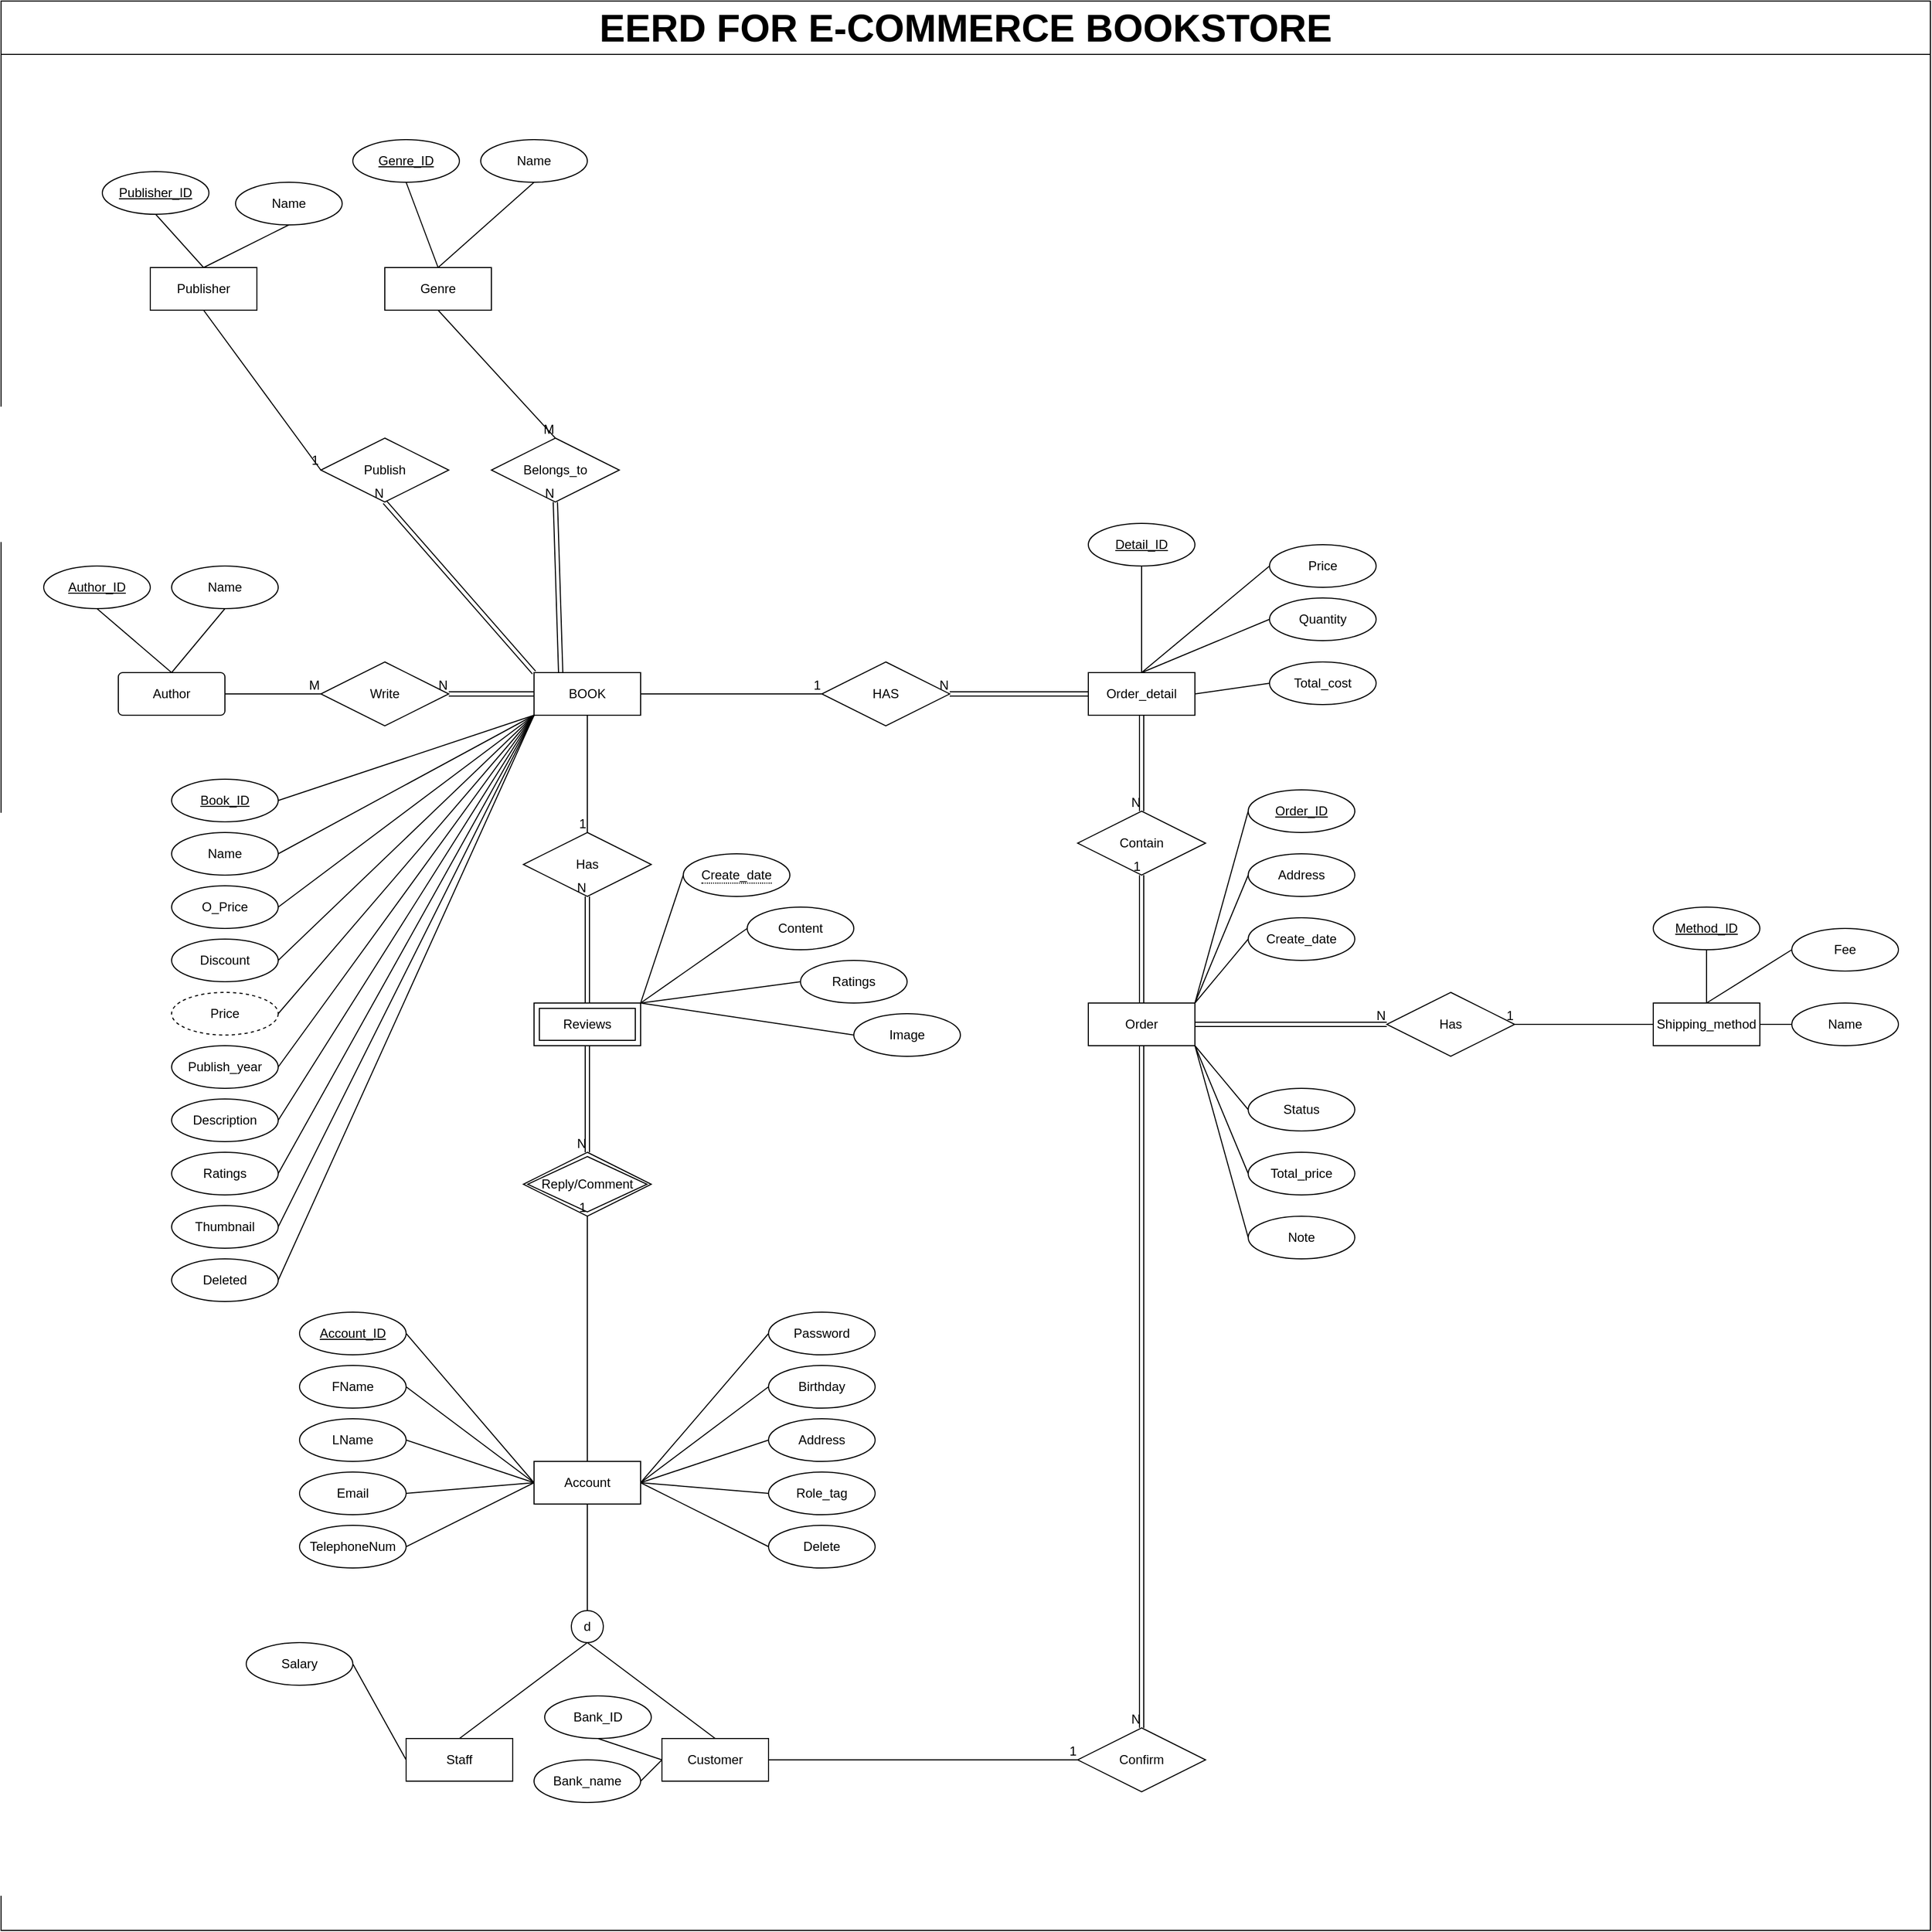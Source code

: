 <mxfile version="22.0.2" type="device">
  <diagram name="Page-1" id="Nu3VjJ-wnYdy5rwRpEYQ">
    <mxGraphModel dx="1776" dy="844" grid="1" gridSize="10" guides="1" tooltips="1" connect="1" arrows="1" fold="1" page="1" pageScale="1" pageWidth="850" pageHeight="1100" math="0" shadow="0">
      <root>
        <mxCell id="0" />
        <mxCell id="1" parent="0" />
        <mxCell id="0R3GimXhq-HMUwe68V_I-2" value="Publish_year" style="ellipse;whiteSpace=wrap;html=1;align=center;" parent="1" vertex="1">
          <mxGeometry x="-360" y="1090" width="100" height="40" as="geometry" />
        </mxCell>
        <mxCell id="0R3GimXhq-HMUwe68V_I-5" value="Discount" style="ellipse;whiteSpace=wrap;html=1;align=center;" parent="1" vertex="1">
          <mxGeometry x="-360" y="990" width="100" height="40" as="geometry" />
        </mxCell>
        <mxCell id="0R3GimXhq-HMUwe68V_I-10" value="Publisher_ID" style="ellipse;whiteSpace=wrap;html=1;align=center;fontStyle=4;" parent="1" vertex="1">
          <mxGeometry x="-425" y="270" width="100" height="40" as="geometry" />
        </mxCell>
        <mxCell id="0R3GimXhq-HMUwe68V_I-11" value="Name" style="ellipse;whiteSpace=wrap;html=1;align=center;" parent="1" vertex="1">
          <mxGeometry x="-300" y="280" width="100" height="40" as="geometry" />
        </mxCell>
        <mxCell id="0R3GimXhq-HMUwe68V_I-12" value="Author" style="rounded=1;arcSize=10;whiteSpace=wrap;html=1;align=center;" parent="1" vertex="1">
          <mxGeometry x="-410" y="740" width="100" height="40" as="geometry" />
        </mxCell>
        <mxCell id="0R3GimXhq-HMUwe68V_I-13" value="BOOK" style="whiteSpace=wrap;html=1;align=center;" parent="1" vertex="1">
          <mxGeometry x="-20" y="740" width="100" height="40" as="geometry" />
        </mxCell>
        <mxCell id="0R3GimXhq-HMUwe68V_I-14" value="Publisher" style="whiteSpace=wrap;html=1;align=center;" parent="1" vertex="1">
          <mxGeometry x="-380" y="360" width="100" height="40" as="geometry" />
        </mxCell>
        <mxCell id="0R3GimXhq-HMUwe68V_I-15" value="Author_ID" style="ellipse;whiteSpace=wrap;html=1;align=center;fontStyle=4;" parent="1" vertex="1">
          <mxGeometry x="-480" y="640" width="100" height="40" as="geometry" />
        </mxCell>
        <mxCell id="0R3GimXhq-HMUwe68V_I-16" value="Name" style="ellipse;whiteSpace=wrap;html=1;align=center;" parent="1" vertex="1">
          <mxGeometry x="-360" y="640" width="100" height="40" as="geometry" />
        </mxCell>
        <mxCell id="0R3GimXhq-HMUwe68V_I-19" value="" style="endArrow=none;html=1;rounded=0;entryX=1;entryY=0.5;entryDx=0;entryDy=0;exitX=0;exitY=1;exitDx=0;exitDy=0;" parent="1" source="0R3GimXhq-HMUwe68V_I-13" target="Clxyjba7rUfeiCd9Q1N5-7" edge="1">
          <mxGeometry width="50" height="50" relative="1" as="geometry">
            <mxPoint x="-20" y="780" as="sourcePoint" />
            <mxPoint x="380" y="700" as="targetPoint" />
          </mxGeometry>
        </mxCell>
        <mxCell id="0R3GimXhq-HMUwe68V_I-20" value="" style="endArrow=none;html=1;rounded=0;entryX=1;entryY=0.5;entryDx=0;entryDy=0;exitX=0;exitY=1;exitDx=0;exitDy=0;" parent="1" source="0R3GimXhq-HMUwe68V_I-13" target="0R3GimXhq-HMUwe68V_I-2" edge="1">
          <mxGeometry width="50" height="50" relative="1" as="geometry">
            <mxPoint x="270" y="830" as="sourcePoint" />
            <mxPoint x="385" y="900" as="targetPoint" />
          </mxGeometry>
        </mxCell>
        <mxCell id="0R3GimXhq-HMUwe68V_I-23" value="" style="endArrow=none;html=1;rounded=0;entryX=1;entryY=0.5;entryDx=0;entryDy=0;exitX=0;exitY=1;exitDx=0;exitDy=0;" parent="1" source="0R3GimXhq-HMUwe68V_I-13" target="0R3GimXhq-HMUwe68V_I-9" edge="1">
          <mxGeometry width="50" height="50" relative="1" as="geometry">
            <mxPoint x="245" y="830" as="sourcePoint" />
            <mxPoint x="330" y="940" as="targetPoint" />
          </mxGeometry>
        </mxCell>
        <mxCell id="0R3GimXhq-HMUwe68V_I-24" value="" style="endArrow=none;html=1;rounded=0;exitX=1;exitY=0.5;exitDx=0;exitDy=0;entryX=0;entryY=1;entryDx=0;entryDy=0;" parent="1" source="Clxyjba7rUfeiCd9Q1N5-2" target="0R3GimXhq-HMUwe68V_I-13" edge="1">
          <mxGeometry width="50" height="50" relative="1" as="geometry">
            <mxPoint x="330" y="660" as="sourcePoint" />
            <mxPoint x="-20" y="780" as="targetPoint" />
          </mxGeometry>
        </mxCell>
        <mxCell id="0R3GimXhq-HMUwe68V_I-25" value="" style="endArrow=none;html=1;rounded=0;exitX=1;exitY=0.5;exitDx=0;exitDy=0;entryX=0;entryY=1;entryDx=0;entryDy=0;" parent="1" source="0R3GimXhq-HMUwe68V_I-5" target="0R3GimXhq-HMUwe68V_I-13" edge="1">
          <mxGeometry width="50" height="50" relative="1" as="geometry">
            <mxPoint x="170" y="680" as="sourcePoint" />
            <mxPoint x="230" y="690" as="targetPoint" />
          </mxGeometry>
        </mxCell>
        <mxCell id="0R3GimXhq-HMUwe68V_I-26" value="" style="endArrow=none;html=1;rounded=0;entryX=0;entryY=1;entryDx=0;entryDy=0;exitX=1;exitY=0.5;exitDx=0;exitDy=0;" parent="1" source="Clxyjba7rUfeiCd9Q1N5-6" target="0R3GimXhq-HMUwe68V_I-13" edge="1">
          <mxGeometry width="50" height="50" relative="1" as="geometry">
            <mxPoint x="20" y="810" as="sourcePoint" />
            <mxPoint x="70" y="760" as="targetPoint" />
          </mxGeometry>
        </mxCell>
        <mxCell id="0R3GimXhq-HMUwe68V_I-29" value="" style="endArrow=none;html=1;rounded=0;entryX=0;entryY=1;entryDx=0;entryDy=0;exitX=1;exitY=0.5;exitDx=0;exitDy=0;" parent="1" source="0R3GimXhq-HMUwe68V_I-7" target="0R3GimXhq-HMUwe68V_I-13" edge="1">
          <mxGeometry width="50" height="50" relative="1" as="geometry">
            <mxPoint x="20" y="870" as="sourcePoint" />
            <mxPoint x="70" y="820" as="targetPoint" />
          </mxGeometry>
        </mxCell>
        <mxCell id="0R3GimXhq-HMUwe68V_I-30" value="" style="endArrow=none;html=1;rounded=0;entryX=0;entryY=1;entryDx=0;entryDy=0;exitX=1;exitY=0.5;exitDx=0;exitDy=0;" parent="1" source="0R3GimXhq-HMUwe68V_I-31" target="0R3GimXhq-HMUwe68V_I-13" edge="1">
          <mxGeometry width="50" height="50" relative="1" as="geometry">
            <mxPoint x="-270" y="880" as="sourcePoint" />
            <mxPoint x="-70" y="820" as="targetPoint" />
          </mxGeometry>
        </mxCell>
        <mxCell id="0R3GimXhq-HMUwe68V_I-36" value="" style="endArrow=none;html=1;rounded=0;entryX=0.5;entryY=0;entryDx=0;entryDy=0;exitX=0.5;exitY=1;exitDx=0;exitDy=0;" parent="1" source="0R3GimXhq-HMUwe68V_I-10" target="0R3GimXhq-HMUwe68V_I-14" edge="1">
          <mxGeometry width="50" height="50" relative="1" as="geometry">
            <mxPoint x="340" y="810" as="sourcePoint" />
            <mxPoint x="390" y="760" as="targetPoint" />
          </mxGeometry>
        </mxCell>
        <mxCell id="0R3GimXhq-HMUwe68V_I-37" value="" style="endArrow=none;html=1;rounded=0;entryX=0.5;entryY=0;entryDx=0;entryDy=0;exitX=0.5;exitY=1;exitDx=0;exitDy=0;" parent="1" source="0R3GimXhq-HMUwe68V_I-11" target="0R3GimXhq-HMUwe68V_I-14" edge="1">
          <mxGeometry width="50" height="50" relative="1" as="geometry">
            <mxPoint x="490" y="710" as="sourcePoint" />
            <mxPoint x="390" y="760" as="targetPoint" />
          </mxGeometry>
        </mxCell>
        <mxCell id="0R3GimXhq-HMUwe68V_I-40" value="Publish" style="shape=rhombus;perimeter=rhombusPerimeter;whiteSpace=wrap;html=1;align=center;" parent="1" vertex="1">
          <mxGeometry x="-220" y="520" width="120" height="60" as="geometry" />
        </mxCell>
        <mxCell id="0R3GimXhq-HMUwe68V_I-44" value="" style="shape=link;html=1;rounded=0;exitX=0;exitY=0;exitDx=0;exitDy=0;entryX=0.5;entryY=1;entryDx=0;entryDy=0;" parent="1" source="0R3GimXhq-HMUwe68V_I-13" target="0R3GimXhq-HMUwe68V_I-40" edge="1">
          <mxGeometry relative="1" as="geometry">
            <mxPoint x="130" y="810" as="sourcePoint" />
            <mxPoint x="-20" y="510" as="targetPoint" />
          </mxGeometry>
        </mxCell>
        <mxCell id="0R3GimXhq-HMUwe68V_I-45" value="N" style="resizable=0;html=1;whiteSpace=wrap;align=right;verticalAlign=bottom;" parent="0R3GimXhq-HMUwe68V_I-44" connectable="0" vertex="1">
          <mxGeometry x="1" relative="1" as="geometry" />
        </mxCell>
        <mxCell id="0R3GimXhq-HMUwe68V_I-46" value="" style="endArrow=none;html=1;rounded=0;entryX=0;entryY=0.5;entryDx=0;entryDy=0;exitX=0.5;exitY=1;exitDx=0;exitDy=0;" parent="1" source="0R3GimXhq-HMUwe68V_I-14" target="0R3GimXhq-HMUwe68V_I-40" edge="1">
          <mxGeometry relative="1" as="geometry">
            <mxPoint x="130" y="810" as="sourcePoint" />
            <mxPoint x="290" y="810" as="targetPoint" />
          </mxGeometry>
        </mxCell>
        <mxCell id="0R3GimXhq-HMUwe68V_I-47" value="1" style="resizable=0;html=1;whiteSpace=wrap;align=right;verticalAlign=bottom;" parent="0R3GimXhq-HMUwe68V_I-46" connectable="0" vertex="1">
          <mxGeometry x="1" relative="1" as="geometry" />
        </mxCell>
        <mxCell id="0R3GimXhq-HMUwe68V_I-49" value="" style="endArrow=none;html=1;rounded=0;entryX=0.5;entryY=1;entryDx=0;entryDy=0;exitX=0.5;exitY=0;exitDx=0;exitDy=0;" parent="1" source="0R3GimXhq-HMUwe68V_I-12" target="0R3GimXhq-HMUwe68V_I-15" edge="1">
          <mxGeometry width="50" height="50" relative="1" as="geometry">
            <mxPoint x="-140" y="740" as="sourcePoint" />
            <mxPoint x="-90" y="690" as="targetPoint" />
          </mxGeometry>
        </mxCell>
        <mxCell id="0R3GimXhq-HMUwe68V_I-50" value="" style="endArrow=none;html=1;rounded=0;entryX=0.5;entryY=1;entryDx=0;entryDy=0;exitX=0.5;exitY=0;exitDx=0;exitDy=0;" parent="1" source="0R3GimXhq-HMUwe68V_I-12" target="0R3GimXhq-HMUwe68V_I-16" edge="1">
          <mxGeometry width="50" height="50" relative="1" as="geometry">
            <mxPoint x="-140" y="740" as="sourcePoint" />
            <mxPoint x="-90" y="690" as="targetPoint" />
          </mxGeometry>
        </mxCell>
        <mxCell id="0R3GimXhq-HMUwe68V_I-51" value="Write" style="shape=rhombus;perimeter=rhombusPerimeter;whiteSpace=wrap;html=1;align=center;" parent="1" vertex="1">
          <mxGeometry x="-220" y="730" width="120" height="60" as="geometry" />
        </mxCell>
        <mxCell id="0R3GimXhq-HMUwe68V_I-54" value="" style="shape=link;html=1;rounded=0;entryX=1;entryY=0.5;entryDx=0;entryDy=0;exitX=0;exitY=0.5;exitDx=0;exitDy=0;" parent="1" source="0R3GimXhq-HMUwe68V_I-13" target="0R3GimXhq-HMUwe68V_I-51" edge="1">
          <mxGeometry relative="1" as="geometry">
            <mxPoint x="-100" y="590" as="sourcePoint" />
            <mxPoint x="60" y="590" as="targetPoint" />
          </mxGeometry>
        </mxCell>
        <mxCell id="0R3GimXhq-HMUwe68V_I-55" value="N" style="resizable=0;html=1;whiteSpace=wrap;align=right;verticalAlign=bottom;" parent="0R3GimXhq-HMUwe68V_I-54" connectable="0" vertex="1">
          <mxGeometry x="1" relative="1" as="geometry" />
        </mxCell>
        <mxCell id="0R3GimXhq-HMUwe68V_I-58" value="" style="endArrow=none;html=1;rounded=0;exitX=1;exitY=0.5;exitDx=0;exitDy=0;entryX=0;entryY=0.5;entryDx=0;entryDy=0;" parent="1" source="0R3GimXhq-HMUwe68V_I-12" target="0R3GimXhq-HMUwe68V_I-51" edge="1">
          <mxGeometry relative="1" as="geometry">
            <mxPoint x="-230" y="590" as="sourcePoint" />
            <mxPoint x="-70" y="590" as="targetPoint" />
          </mxGeometry>
        </mxCell>
        <mxCell id="0R3GimXhq-HMUwe68V_I-59" value="M" style="resizable=0;html=1;whiteSpace=wrap;align=right;verticalAlign=bottom;" parent="0R3GimXhq-HMUwe68V_I-58" connectable="0" vertex="1">
          <mxGeometry x="1" relative="1" as="geometry" />
        </mxCell>
        <mxCell id="0R3GimXhq-HMUwe68V_I-60" value="Thumbnail" style="ellipse;whiteSpace=wrap;html=1;align=center;" parent="1" vertex="1">
          <mxGeometry x="-360" y="1240" width="100" height="40" as="geometry" />
        </mxCell>
        <mxCell id="0R3GimXhq-HMUwe68V_I-61" value="Deleted" style="ellipse;whiteSpace=wrap;html=1;align=center;" parent="1" vertex="1">
          <mxGeometry x="-360" y="1290" width="100" height="40" as="geometry" />
        </mxCell>
        <mxCell id="0R3GimXhq-HMUwe68V_I-62" value="" style="endArrow=none;html=1;rounded=0;entryX=0;entryY=1;entryDx=0;entryDy=0;exitX=1;exitY=0.5;exitDx=0;exitDy=0;" parent="1" source="0R3GimXhq-HMUwe68V_I-60" target="0R3GimXhq-HMUwe68V_I-13" edge="1">
          <mxGeometry width="50" height="50" relative="1" as="geometry">
            <mxPoint x="-80" y="1030" as="sourcePoint" />
            <mxPoint x="-30" y="980" as="targetPoint" />
          </mxGeometry>
        </mxCell>
        <mxCell id="0R3GimXhq-HMUwe68V_I-63" value="" style="endArrow=none;html=1;rounded=0;entryX=0;entryY=1;entryDx=0;entryDy=0;exitX=1;exitY=0.5;exitDx=0;exitDy=0;" parent="1" source="0R3GimXhq-HMUwe68V_I-61" target="0R3GimXhq-HMUwe68V_I-13" edge="1">
          <mxGeometry width="50" height="50" relative="1" as="geometry">
            <mxPoint x="-80" y="1030" as="sourcePoint" />
            <mxPoint x="-30" y="980" as="targetPoint" />
          </mxGeometry>
        </mxCell>
        <mxCell id="0R3GimXhq-HMUwe68V_I-64" value="Genre" style="whiteSpace=wrap;html=1;align=center;" parent="1" vertex="1">
          <mxGeometry x="-160" y="360" width="100" height="40" as="geometry" />
        </mxCell>
        <mxCell id="0R3GimXhq-HMUwe68V_I-65" value="Genre_ID" style="ellipse;whiteSpace=wrap;html=1;align=center;fontStyle=4;" parent="1" vertex="1">
          <mxGeometry x="-190" y="240" width="100" height="40" as="geometry" />
        </mxCell>
        <mxCell id="0R3GimXhq-HMUwe68V_I-67" value="Name" style="ellipse;whiteSpace=wrap;html=1;align=center;" parent="1" vertex="1">
          <mxGeometry x="-70" y="240" width="100" height="40" as="geometry" />
        </mxCell>
        <mxCell id="0R3GimXhq-HMUwe68V_I-68" value="" style="endArrow=none;html=1;rounded=0;entryX=0.5;entryY=0;entryDx=0;entryDy=0;exitX=0.5;exitY=1;exitDx=0;exitDy=0;" parent="1" source="0R3GimXhq-HMUwe68V_I-65" target="0R3GimXhq-HMUwe68V_I-64" edge="1">
          <mxGeometry width="50" height="50" relative="1" as="geometry">
            <mxPoint x="580" y="210" as="sourcePoint" />
            <mxPoint x="130" y="900" as="targetPoint" />
          </mxGeometry>
        </mxCell>
        <mxCell id="0R3GimXhq-HMUwe68V_I-69" value="" style="endArrow=none;html=1;rounded=0;entryX=0.5;entryY=0;entryDx=0;entryDy=0;exitX=0.5;exitY=1;exitDx=0;exitDy=0;" parent="1" source="0R3GimXhq-HMUwe68V_I-67" target="0R3GimXhq-HMUwe68V_I-64" edge="1">
          <mxGeometry width="50" height="50" relative="1" as="geometry">
            <mxPoint x="80" y="950" as="sourcePoint" />
            <mxPoint x="130" y="900" as="targetPoint" />
          </mxGeometry>
        </mxCell>
        <mxCell id="0R3GimXhq-HMUwe68V_I-70" value="Belongs_to" style="shape=rhombus;perimeter=rhombusPerimeter;whiteSpace=wrap;html=1;align=center;" parent="1" vertex="1">
          <mxGeometry x="-60" y="520" width="120" height="60" as="geometry" />
        </mxCell>
        <mxCell id="0R3GimXhq-HMUwe68V_I-71" value="" style="shape=link;html=1;rounded=0;exitX=0.25;exitY=0;exitDx=0;exitDy=0;entryX=0.5;entryY=1;entryDx=0;entryDy=0;" parent="1" source="0R3GimXhq-HMUwe68V_I-13" target="0R3GimXhq-HMUwe68V_I-70" edge="1">
          <mxGeometry relative="1" as="geometry">
            <mxPoint x="30" y="830" as="sourcePoint" />
            <mxPoint x="160" y="850" as="targetPoint" />
          </mxGeometry>
        </mxCell>
        <mxCell id="0R3GimXhq-HMUwe68V_I-72" value="N" style="resizable=0;html=1;whiteSpace=wrap;align=right;verticalAlign=bottom;" parent="0R3GimXhq-HMUwe68V_I-71" connectable="0" vertex="1">
          <mxGeometry x="1" relative="1" as="geometry" />
        </mxCell>
        <mxCell id="0R3GimXhq-HMUwe68V_I-76" value="" style="endArrow=none;html=1;rounded=0;entryX=0.5;entryY=0;entryDx=0;entryDy=0;exitX=0.5;exitY=1;exitDx=0;exitDy=0;" parent="1" source="0R3GimXhq-HMUwe68V_I-64" target="0R3GimXhq-HMUwe68V_I-70" edge="1">
          <mxGeometry relative="1" as="geometry">
            <mxPoint x="40" y="730" as="sourcePoint" />
            <mxPoint x="200" y="730" as="targetPoint" />
          </mxGeometry>
        </mxCell>
        <mxCell id="0R3GimXhq-HMUwe68V_I-77" value="M" style="resizable=0;html=1;whiteSpace=wrap;align=right;verticalAlign=bottom;" parent="0R3GimXhq-HMUwe68V_I-76" connectable="0" vertex="1">
          <mxGeometry x="1" relative="1" as="geometry" />
        </mxCell>
        <mxCell id="0R3GimXhq-HMUwe68V_I-79" value="Has" style="shape=rhombus;perimeter=rhombusPerimeter;whiteSpace=wrap;html=1;align=center;" parent="1" vertex="1">
          <mxGeometry x="-30" y="890" width="120" height="60" as="geometry" />
        </mxCell>
        <mxCell id="0R3GimXhq-HMUwe68V_I-83" value="" style="shape=link;html=1;rounded=0;entryX=0.5;entryY=1;entryDx=0;entryDy=0;exitX=0.5;exitY=0;exitDx=0;exitDy=0;" parent="1" source="0R3GimXhq-HMUwe68V_I-85" target="0R3GimXhq-HMUwe68V_I-79" edge="1">
          <mxGeometry relative="1" as="geometry">
            <mxPoint x="30" y="1040" as="sourcePoint" />
            <mxPoint x="210" y="860" as="targetPoint" />
          </mxGeometry>
        </mxCell>
        <mxCell id="0R3GimXhq-HMUwe68V_I-84" value="N" style="resizable=0;html=1;whiteSpace=wrap;align=right;verticalAlign=bottom;" parent="0R3GimXhq-HMUwe68V_I-83" connectable="0" vertex="1">
          <mxGeometry x="1" relative="1" as="geometry" />
        </mxCell>
        <mxCell id="0R3GimXhq-HMUwe68V_I-85" value="Reviews" style="shape=ext;margin=3;double=1;whiteSpace=wrap;html=1;align=center;" parent="1" vertex="1">
          <mxGeometry x="-20" y="1050" width="100" height="40" as="geometry" />
        </mxCell>
        <mxCell id="0R3GimXhq-HMUwe68V_I-86" value="Reply/Comment" style="shape=rhombus;double=1;perimeter=rhombusPerimeter;whiteSpace=wrap;html=1;align=center;" parent="1" vertex="1">
          <mxGeometry x="-30" y="1190" width="120" height="60" as="geometry" />
        </mxCell>
        <mxCell id="0R3GimXhq-HMUwe68V_I-89" value="" style="shape=link;html=1;rounded=0;exitX=0.5;exitY=1;exitDx=0;exitDy=0;entryX=0.5;entryY=0;entryDx=0;entryDy=0;" parent="1" source="0R3GimXhq-HMUwe68V_I-85" target="0R3GimXhq-HMUwe68V_I-86" edge="1">
          <mxGeometry relative="1" as="geometry">
            <mxPoint y="1160" as="sourcePoint" />
            <mxPoint x="160" y="1160" as="targetPoint" />
          </mxGeometry>
        </mxCell>
        <mxCell id="0R3GimXhq-HMUwe68V_I-90" value="N" style="resizable=0;html=1;whiteSpace=wrap;align=right;verticalAlign=bottom;" parent="0R3GimXhq-HMUwe68V_I-89" connectable="0" vertex="1">
          <mxGeometry x="1" relative="1" as="geometry" />
        </mxCell>
        <mxCell id="0R3GimXhq-HMUwe68V_I-91" value="Customer" style="whiteSpace=wrap;html=1;align=center;" parent="1" vertex="1">
          <mxGeometry x="100" y="1740" width="100" height="40" as="geometry" />
        </mxCell>
        <mxCell id="4c8x8FXMpVCO_MLMlIIh-1" value="Account" style="whiteSpace=wrap;html=1;align=center;" parent="1" vertex="1">
          <mxGeometry x="-20" y="1480" width="100" height="40" as="geometry" />
        </mxCell>
        <mxCell id="4c8x8FXMpVCO_MLMlIIh-2" value="Account_ID" style="ellipse;whiteSpace=wrap;html=1;align=center;fontStyle=4;" parent="1" vertex="1">
          <mxGeometry x="-240" y="1340" width="100" height="40" as="geometry" />
        </mxCell>
        <mxCell id="4c8x8FXMpVCO_MLMlIIh-5" value="TelephoneNum" style="ellipse;whiteSpace=wrap;html=1;align=center;" parent="1" vertex="1">
          <mxGeometry x="-240" y="1540" width="100" height="40" as="geometry" />
        </mxCell>
        <mxCell id="4c8x8FXMpVCO_MLMlIIh-6" value="Email" style="ellipse;whiteSpace=wrap;html=1;align=center;" parent="1" vertex="1">
          <mxGeometry x="-240" y="1490" width="100" height="40" as="geometry" />
        </mxCell>
        <mxCell id="4c8x8FXMpVCO_MLMlIIh-7" value="FName" style="ellipse;whiteSpace=wrap;html=1;align=center;" parent="1" vertex="1">
          <mxGeometry x="-240" y="1390" width="100" height="40" as="geometry" />
        </mxCell>
        <mxCell id="4c8x8FXMpVCO_MLMlIIh-8" value="Address" style="ellipse;whiteSpace=wrap;html=1;align=center;" parent="1" vertex="1">
          <mxGeometry x="200" y="1440" width="100" height="40" as="geometry" />
        </mxCell>
        <mxCell id="4c8x8FXMpVCO_MLMlIIh-9" value="LName" style="ellipse;whiteSpace=wrap;html=1;align=center;" parent="1" vertex="1">
          <mxGeometry x="-240" y="1440" width="100" height="40" as="geometry" />
        </mxCell>
        <mxCell id="4c8x8FXMpVCO_MLMlIIh-10" value="Birthday" style="ellipse;whiteSpace=wrap;html=1;align=center;" parent="1" vertex="1">
          <mxGeometry x="200" y="1390" width="100" height="40" as="geometry" />
        </mxCell>
        <mxCell id="4c8x8FXMpVCO_MLMlIIh-11" value="Password" style="ellipse;whiteSpace=wrap;html=1;align=center;" parent="1" vertex="1">
          <mxGeometry x="200" y="1340" width="100" height="40" as="geometry" />
        </mxCell>
        <mxCell id="4c8x8FXMpVCO_MLMlIIh-12" value="" style="endArrow=none;html=1;rounded=0;exitX=0;exitY=0.5;exitDx=0;exitDy=0;entryX=1;entryY=0.5;entryDx=0;entryDy=0;" parent="1" source="4c8x8FXMpVCO_MLMlIIh-1" target="4c8x8FXMpVCO_MLMlIIh-6" edge="1">
          <mxGeometry relative="1" as="geometry">
            <mxPoint x="25" y="1800" as="sourcePoint" />
            <mxPoint x="185" y="1800" as="targetPoint" />
          </mxGeometry>
        </mxCell>
        <mxCell id="4c8x8FXMpVCO_MLMlIIh-13" value="" style="endArrow=none;html=1;rounded=0;entryX=0;entryY=0.5;entryDx=0;entryDy=0;exitX=1;exitY=0.5;exitDx=0;exitDy=0;" parent="1" source="4c8x8FXMpVCO_MLMlIIh-2" target="4c8x8FXMpVCO_MLMlIIh-1" edge="1">
          <mxGeometry width="50" height="50" relative="1" as="geometry">
            <mxPoint x="85" y="1830" as="sourcePoint" />
            <mxPoint x="135" y="1780" as="targetPoint" />
          </mxGeometry>
        </mxCell>
        <mxCell id="4c8x8FXMpVCO_MLMlIIh-14" value="" style="endArrow=none;html=1;rounded=0;entryX=0;entryY=0.5;entryDx=0;entryDy=0;exitX=1;exitY=0.5;exitDx=0;exitDy=0;" parent="1" source="4c8x8FXMpVCO_MLMlIIh-7" target="4c8x8FXMpVCO_MLMlIIh-1" edge="1">
          <mxGeometry width="50" height="50" relative="1" as="geometry">
            <mxPoint x="45" y="1810" as="sourcePoint" />
            <mxPoint x="95" y="1760" as="targetPoint" />
          </mxGeometry>
        </mxCell>
        <mxCell id="4c8x8FXMpVCO_MLMlIIh-16" value="" style="endArrow=none;html=1;rounded=0;exitX=0;exitY=0.5;exitDx=0;exitDy=0;entryX=1;entryY=0.5;entryDx=0;entryDy=0;" parent="1" source="4c8x8FXMpVCO_MLMlIIh-8" target="4c8x8FXMpVCO_MLMlIIh-1" edge="1">
          <mxGeometry width="50" height="50" relative="1" as="geometry">
            <mxPoint x="285" y="1560" as="sourcePoint" />
            <mxPoint x="90" y="1520" as="targetPoint" />
          </mxGeometry>
        </mxCell>
        <mxCell id="4c8x8FXMpVCO_MLMlIIh-17" value="" style="endArrow=none;html=1;rounded=0;entryX=0;entryY=0.5;entryDx=0;entryDy=0;exitX=1;exitY=0.5;exitDx=0;exitDy=0;" parent="1" source="4c8x8FXMpVCO_MLMlIIh-9" target="4c8x8FXMpVCO_MLMlIIh-1" edge="1">
          <mxGeometry width="50" height="50" relative="1" as="geometry">
            <mxPoint x="45" y="1810" as="sourcePoint" />
            <mxPoint x="95" y="1760" as="targetPoint" />
          </mxGeometry>
        </mxCell>
        <mxCell id="4c8x8FXMpVCO_MLMlIIh-18" value="" style="endArrow=none;html=1;rounded=0;exitX=1;exitY=0.5;exitDx=0;exitDy=0;entryX=0;entryY=0.5;entryDx=0;entryDy=0;" parent="1" source="4c8x8FXMpVCO_MLMlIIh-5" target="4c8x8FXMpVCO_MLMlIIh-1" edge="1">
          <mxGeometry width="50" height="50" relative="1" as="geometry">
            <mxPoint x="45" y="1810" as="sourcePoint" />
            <mxPoint x="25" y="1680" as="targetPoint" />
          </mxGeometry>
        </mxCell>
        <mxCell id="4c8x8FXMpVCO_MLMlIIh-19" value="" style="endArrow=none;html=1;rounded=0;entryX=1;entryY=0.5;entryDx=0;entryDy=0;exitX=0;exitY=0.5;exitDx=0;exitDy=0;" parent="1" source="4c8x8FXMpVCO_MLMlIIh-11" target="4c8x8FXMpVCO_MLMlIIh-1" edge="1">
          <mxGeometry width="50" height="50" relative="1" as="geometry">
            <mxPoint x="45" y="1810" as="sourcePoint" />
            <mxPoint x="95" y="1760" as="targetPoint" />
          </mxGeometry>
        </mxCell>
        <mxCell id="4c8x8FXMpVCO_MLMlIIh-20" value="" style="endArrow=none;html=1;rounded=0;entryX=1;entryY=0.5;entryDx=0;entryDy=0;exitX=0;exitY=0.5;exitDx=0;exitDy=0;" parent="1" source="4c8x8FXMpVCO_MLMlIIh-10" target="4c8x8FXMpVCO_MLMlIIh-1" edge="1">
          <mxGeometry width="50" height="50" relative="1" as="geometry">
            <mxPoint x="45" y="1810" as="sourcePoint" />
            <mxPoint x="95" y="1760" as="targetPoint" />
          </mxGeometry>
        </mxCell>
        <mxCell id="4c8x8FXMpVCO_MLMlIIh-21" value="Staff" style="whiteSpace=wrap;html=1;align=center;" parent="1" vertex="1">
          <mxGeometry x="-140" y="1740" width="100" height="40" as="geometry" />
        </mxCell>
        <mxCell id="4c8x8FXMpVCO_MLMlIIh-22" value="Salary" style="ellipse;whiteSpace=wrap;html=1;align=center;" parent="1" vertex="1">
          <mxGeometry x="-290" y="1650" width="100" height="40" as="geometry" />
        </mxCell>
        <mxCell id="4c8x8FXMpVCO_MLMlIIh-23" value="" style="endArrow=none;html=1;rounded=0;entryX=1;entryY=0.5;entryDx=0;entryDy=0;exitX=0;exitY=0.5;exitDx=0;exitDy=0;" parent="1" source="4c8x8FXMpVCO_MLMlIIh-21" target="4c8x8FXMpVCO_MLMlIIh-22" edge="1">
          <mxGeometry width="50" height="50" relative="1" as="geometry">
            <mxPoint x="520" y="1570" as="sourcePoint" />
            <mxPoint x="470" y="1570" as="targetPoint" />
          </mxGeometry>
        </mxCell>
        <mxCell id="4c8x8FXMpVCO_MLMlIIh-24" value="Bank_ID" style="ellipse;whiteSpace=wrap;html=1;align=center;" parent="1" vertex="1">
          <mxGeometry x="-10" y="1700" width="100" height="40" as="geometry" />
        </mxCell>
        <mxCell id="4c8x8FXMpVCO_MLMlIIh-25" value="Bank_name" style="ellipse;whiteSpace=wrap;html=1;align=center;" parent="1" vertex="1">
          <mxGeometry x="-20" y="1760" width="100" height="40" as="geometry" />
        </mxCell>
        <mxCell id="4c8x8FXMpVCO_MLMlIIh-26" value="" style="endArrow=none;html=1;rounded=0;entryX=0.5;entryY=1;entryDx=0;entryDy=0;exitX=0;exitY=0.5;exitDx=0;exitDy=0;" parent="1" source="0R3GimXhq-HMUwe68V_I-91" target="4c8x8FXMpVCO_MLMlIIh-24" edge="1">
          <mxGeometry width="50" height="50" relative="1" as="geometry">
            <mxPoint x="715" y="1910" as="sourcePoint" />
            <mxPoint x="765" y="1860" as="targetPoint" />
          </mxGeometry>
        </mxCell>
        <mxCell id="4c8x8FXMpVCO_MLMlIIh-27" value="" style="endArrow=none;html=1;rounded=0;entryX=0;entryY=0.5;entryDx=0;entryDy=0;exitX=1;exitY=0.5;exitDx=0;exitDy=0;" parent="1" source="4c8x8FXMpVCO_MLMlIIh-25" target="0R3GimXhq-HMUwe68V_I-91" edge="1">
          <mxGeometry width="50" height="50" relative="1" as="geometry">
            <mxPoint x="715" y="1910" as="sourcePoint" />
            <mxPoint x="765" y="1860" as="targetPoint" />
          </mxGeometry>
        </mxCell>
        <mxCell id="4c8x8FXMpVCO_MLMlIIh-28" value="&lt;span style=&quot;border-bottom: 1px dotted&quot;&gt;Create_date&lt;/span&gt;" style="ellipse;whiteSpace=wrap;html=1;align=center;" parent="1" vertex="1">
          <mxGeometry x="120" y="910" width="100" height="40" as="geometry" />
        </mxCell>
        <mxCell id="4c8x8FXMpVCO_MLMlIIh-29" value="Content" style="ellipse;whiteSpace=wrap;html=1;align=center;" parent="1" vertex="1">
          <mxGeometry x="180" y="960" width="100" height="40" as="geometry" />
        </mxCell>
        <mxCell id="4c8x8FXMpVCO_MLMlIIh-30" value="Ratings" style="ellipse;whiteSpace=wrap;html=1;align=center;" parent="1" vertex="1">
          <mxGeometry x="230" y="1010" width="100" height="40" as="geometry" />
        </mxCell>
        <mxCell id="4c8x8FXMpVCO_MLMlIIh-31" value="Image" style="ellipse;whiteSpace=wrap;html=1;align=center;" parent="1" vertex="1">
          <mxGeometry x="280" y="1060" width="100" height="40" as="geometry" />
        </mxCell>
        <mxCell id="4c8x8FXMpVCO_MLMlIIh-32" value="" style="endArrow=none;html=1;rounded=0;entryX=0;entryY=0.5;entryDx=0;entryDy=0;exitX=1;exitY=0;exitDx=0;exitDy=0;" parent="1" source="0R3GimXhq-HMUwe68V_I-85" target="4c8x8FXMpVCO_MLMlIIh-28" edge="1">
          <mxGeometry width="50" height="50" relative="1" as="geometry">
            <mxPoint x="180" y="1070" as="sourcePoint" />
            <mxPoint x="230" y="1020" as="targetPoint" />
          </mxGeometry>
        </mxCell>
        <mxCell id="4c8x8FXMpVCO_MLMlIIh-33" value="" style="endArrow=none;html=1;rounded=0;entryX=0;entryY=0.5;entryDx=0;entryDy=0;exitX=1;exitY=0;exitDx=0;exitDy=0;" parent="1" source="0R3GimXhq-HMUwe68V_I-85" target="4c8x8FXMpVCO_MLMlIIh-29" edge="1">
          <mxGeometry width="50" height="50" relative="1" as="geometry">
            <mxPoint x="180" y="1070" as="sourcePoint" />
            <mxPoint x="230" y="1020" as="targetPoint" />
          </mxGeometry>
        </mxCell>
        <mxCell id="4c8x8FXMpVCO_MLMlIIh-35" value="" style="endArrow=none;html=1;rounded=0;entryX=0;entryY=0.5;entryDx=0;entryDy=0;exitX=1;exitY=0;exitDx=0;exitDy=0;" parent="1" source="0R3GimXhq-HMUwe68V_I-85" target="4c8x8FXMpVCO_MLMlIIh-30" edge="1">
          <mxGeometry width="50" height="50" relative="1" as="geometry">
            <mxPoint x="180" y="1070" as="sourcePoint" />
            <mxPoint x="230" y="1020" as="targetPoint" />
          </mxGeometry>
        </mxCell>
        <mxCell id="4c8x8FXMpVCO_MLMlIIh-36" value="" style="endArrow=none;html=1;rounded=0;entryX=0;entryY=0.5;entryDx=0;entryDy=0;exitX=1;exitY=0;exitDx=0;exitDy=0;" parent="1" source="0R3GimXhq-HMUwe68V_I-85" target="4c8x8FXMpVCO_MLMlIIh-31" edge="1">
          <mxGeometry width="50" height="50" relative="1" as="geometry">
            <mxPoint x="180" y="1070" as="sourcePoint" />
            <mxPoint x="230" y="1020" as="targetPoint" />
          </mxGeometry>
        </mxCell>
        <mxCell id="4c8x8FXMpVCO_MLMlIIh-37" value="Role_tag" style="ellipse;whiteSpace=wrap;html=1;align=center;" parent="1" vertex="1">
          <mxGeometry x="200" y="1490" width="100" height="40" as="geometry" />
        </mxCell>
        <mxCell id="4c8x8FXMpVCO_MLMlIIh-38" value="" style="endArrow=none;html=1;rounded=0;exitX=0;exitY=0.5;exitDx=0;exitDy=0;entryX=1;entryY=0.5;entryDx=0;entryDy=0;" parent="1" source="4c8x8FXMpVCO_MLMlIIh-37" target="4c8x8FXMpVCO_MLMlIIh-1" edge="1">
          <mxGeometry width="50" height="50" relative="1" as="geometry">
            <mxPoint x="360" y="1450" as="sourcePoint" />
            <mxPoint x="30" y="1680" as="targetPoint" />
          </mxGeometry>
        </mxCell>
        <mxCell id="4c8x8FXMpVCO_MLMlIIh-39" value="d" style="ellipse;whiteSpace=wrap;html=1;aspect=fixed;" parent="1" vertex="1">
          <mxGeometry x="15" y="1620" width="30" height="30" as="geometry" />
        </mxCell>
        <mxCell id="4c8x8FXMpVCO_MLMlIIh-53" value="" style="endArrow=none;html=1;rounded=0;entryX=0.5;entryY=1;entryDx=0;entryDy=0;exitX=0.5;exitY=0;exitDx=0;exitDy=0;" parent="1" source="4c8x8FXMpVCO_MLMlIIh-1" target="0R3GimXhq-HMUwe68V_I-86" edge="1">
          <mxGeometry relative="1" as="geometry">
            <mxPoint x="20" y="1510" as="sourcePoint" />
            <mxPoint x="180" y="1510" as="targetPoint" />
          </mxGeometry>
        </mxCell>
        <mxCell id="4c8x8FXMpVCO_MLMlIIh-54" value="1" style="resizable=0;html=1;whiteSpace=wrap;align=right;verticalAlign=bottom;" parent="4c8x8FXMpVCO_MLMlIIh-53" connectable="0" vertex="1">
          <mxGeometry x="1" relative="1" as="geometry" />
        </mxCell>
        <mxCell id="4c8x8FXMpVCO_MLMlIIh-57" value="" style="endArrow=none;html=1;rounded=0;entryX=0.5;entryY=1;entryDx=0;entryDy=0;exitX=0.5;exitY=0;exitDx=0;exitDy=0;" parent="1" source="4c8x8FXMpVCO_MLMlIIh-39" target="4c8x8FXMpVCO_MLMlIIh-1" edge="1">
          <mxGeometry width="50" height="50" relative="1" as="geometry">
            <mxPoint x="100" y="1500" as="sourcePoint" />
            <mxPoint x="150" y="1450" as="targetPoint" />
          </mxGeometry>
        </mxCell>
        <mxCell id="4c8x8FXMpVCO_MLMlIIh-58" value="" style="endArrow=none;html=1;rounded=0;entryX=0.5;entryY=1;entryDx=0;entryDy=0;exitX=0.5;exitY=0;exitDx=0;exitDy=0;" parent="1" source="4c8x8FXMpVCO_MLMlIIh-21" target="4c8x8FXMpVCO_MLMlIIh-39" edge="1">
          <mxGeometry width="50" height="50" relative="1" as="geometry">
            <mxPoint x="140" y="1500" as="sourcePoint" />
            <mxPoint x="190" y="1450" as="targetPoint" />
          </mxGeometry>
        </mxCell>
        <mxCell id="4c8x8FXMpVCO_MLMlIIh-59" value="" style="endArrow=none;html=1;rounded=0;entryX=0.5;entryY=1;entryDx=0;entryDy=0;exitX=0.5;exitY=0;exitDx=0;exitDy=0;" parent="1" source="0R3GimXhq-HMUwe68V_I-91" target="4c8x8FXMpVCO_MLMlIIh-39" edge="1">
          <mxGeometry width="50" height="50" relative="1" as="geometry">
            <mxPoint x="280" y="1760" as="sourcePoint" />
            <mxPoint x="330" y="1710" as="targetPoint" />
          </mxGeometry>
        </mxCell>
        <mxCell id="4c8x8FXMpVCO_MLMlIIh-62" value="Delete" style="ellipse;whiteSpace=wrap;html=1;align=center;" parent="1" vertex="1">
          <mxGeometry x="200" y="1540" width="100" height="40" as="geometry" />
        </mxCell>
        <mxCell id="4c8x8FXMpVCO_MLMlIIh-63" value="" style="endArrow=none;html=1;rounded=0;entryX=0;entryY=0.5;entryDx=0;entryDy=0;exitX=1;exitY=0.5;exitDx=0;exitDy=0;" parent="1" source="4c8x8FXMpVCO_MLMlIIh-1" target="4c8x8FXMpVCO_MLMlIIh-62" edge="1">
          <mxGeometry width="50" height="50" relative="1" as="geometry">
            <mxPoint x="130" y="1470" as="sourcePoint" />
            <mxPoint x="180" y="1420" as="targetPoint" />
          </mxGeometry>
        </mxCell>
        <mxCell id="VLQNzNWagZWxFus3gfp_-12" value="HAS" style="shape=rhombus;perimeter=rhombusPerimeter;whiteSpace=wrap;html=1;align=center;" parent="1" vertex="1">
          <mxGeometry x="250" y="730" width="120" height="60" as="geometry" />
        </mxCell>
        <mxCell id="VLQNzNWagZWxFus3gfp_-13" value="" style="endArrow=none;html=1;rounded=0;exitX=1;exitY=0.5;exitDx=0;exitDy=0;entryX=0;entryY=0.5;entryDx=0;entryDy=0;" parent="1" source="0R3GimXhq-HMUwe68V_I-13" target="VLQNzNWagZWxFus3gfp_-12" edge="1">
          <mxGeometry relative="1" as="geometry">
            <mxPoint x="340" y="920" as="sourcePoint" />
            <mxPoint x="500" y="920" as="targetPoint" />
          </mxGeometry>
        </mxCell>
        <mxCell id="VLQNzNWagZWxFus3gfp_-14" value="1" style="resizable=0;html=1;whiteSpace=wrap;align=right;verticalAlign=bottom;" parent="VLQNzNWagZWxFus3gfp_-13" connectable="0" vertex="1">
          <mxGeometry x="1" relative="1" as="geometry" />
        </mxCell>
        <mxCell id="VLQNzNWagZWxFus3gfp_-15" value="" style="shape=link;html=1;rounded=0;entryX=1;entryY=0.5;entryDx=0;entryDy=0;exitX=0;exitY=0.5;exitDx=0;exitDy=0;" parent="1" source="VLQNzNWagZWxFus3gfp_-17" target="VLQNzNWagZWxFus3gfp_-12" edge="1">
          <mxGeometry relative="1" as="geometry">
            <mxPoint x="520" y="760" as="sourcePoint" />
            <mxPoint x="550" y="850" as="targetPoint" />
          </mxGeometry>
        </mxCell>
        <mxCell id="VLQNzNWagZWxFus3gfp_-16" value="N" style="resizable=0;html=1;whiteSpace=wrap;align=right;verticalAlign=bottom;" parent="VLQNzNWagZWxFus3gfp_-15" connectable="0" vertex="1">
          <mxGeometry x="1" relative="1" as="geometry" />
        </mxCell>
        <mxCell id="VLQNzNWagZWxFus3gfp_-17" value="Order_detail" style="whiteSpace=wrap;html=1;align=center;" parent="1" vertex="1">
          <mxGeometry x="500" y="740" width="100" height="40" as="geometry" />
        </mxCell>
        <mxCell id="VLQNzNWagZWxFus3gfp_-19" value="Price" style="ellipse;whiteSpace=wrap;html=1;align=center;" parent="1" vertex="1">
          <mxGeometry x="670" y="620" width="100" height="40" as="geometry" />
        </mxCell>
        <mxCell id="VLQNzNWagZWxFus3gfp_-20" value="" style="endArrow=none;html=1;rounded=0;entryX=0;entryY=0.5;entryDx=0;entryDy=0;exitX=0.5;exitY=0;exitDx=0;exitDy=0;" parent="1" source="VLQNzNWagZWxFus3gfp_-17" target="VLQNzNWagZWxFus3gfp_-19" edge="1">
          <mxGeometry width="50" height="50" relative="1" as="geometry">
            <mxPoint x="690" y="800" as="sourcePoint" />
            <mxPoint x="740" y="750" as="targetPoint" />
          </mxGeometry>
        </mxCell>
        <mxCell id="VLQNzNWagZWxFus3gfp_-21" value="Quantity" style="ellipse;whiteSpace=wrap;html=1;align=center;" parent="1" vertex="1">
          <mxGeometry x="670" y="670" width="100" height="40" as="geometry" />
        </mxCell>
        <mxCell id="VLQNzNWagZWxFus3gfp_-22" value="" style="endArrow=none;html=1;rounded=0;entryX=0;entryY=0.5;entryDx=0;entryDy=0;exitX=0.5;exitY=0;exitDx=0;exitDy=0;" parent="1" source="VLQNzNWagZWxFus3gfp_-17" target="VLQNzNWagZWxFus3gfp_-21" edge="1">
          <mxGeometry width="50" height="50" relative="1" as="geometry">
            <mxPoint x="690" y="800" as="sourcePoint" />
            <mxPoint x="740" y="750" as="targetPoint" />
          </mxGeometry>
        </mxCell>
        <mxCell id="VLQNzNWagZWxFus3gfp_-23" value="Detail_ID" style="ellipse;whiteSpace=wrap;html=1;align=center;fontStyle=4;" parent="1" vertex="1">
          <mxGeometry x="500" y="600" width="100" height="40" as="geometry" />
        </mxCell>
        <mxCell id="VLQNzNWagZWxFus3gfp_-25" value="" style="endArrow=none;html=1;rounded=0;entryX=0.5;entryY=1;entryDx=0;entryDy=0;exitX=0.5;exitY=0;exitDx=0;exitDy=0;" parent="1" source="VLQNzNWagZWxFus3gfp_-17" target="VLQNzNWagZWxFus3gfp_-23" edge="1">
          <mxGeometry width="50" height="50" relative="1" as="geometry">
            <mxPoint x="690" y="800" as="sourcePoint" />
            <mxPoint x="740" y="750" as="targetPoint" />
          </mxGeometry>
        </mxCell>
        <mxCell id="VLQNzNWagZWxFus3gfp_-26" value="Total_cost" style="ellipse;whiteSpace=wrap;html=1;align=center;" parent="1" vertex="1">
          <mxGeometry x="670" y="730" width="100" height="40" as="geometry" />
        </mxCell>
        <mxCell id="VLQNzNWagZWxFus3gfp_-27" value="" style="endArrow=none;html=1;rounded=0;entryX=0;entryY=0.5;entryDx=0;entryDy=0;exitX=1;exitY=0.5;exitDx=0;exitDy=0;" parent="1" source="VLQNzNWagZWxFus3gfp_-17" target="VLQNzNWagZWxFus3gfp_-26" edge="1">
          <mxGeometry width="50" height="50" relative="1" as="geometry">
            <mxPoint x="690" y="800" as="sourcePoint" />
            <mxPoint x="740" y="750" as="targetPoint" />
          </mxGeometry>
        </mxCell>
        <mxCell id="VLQNzNWagZWxFus3gfp_-28" value="Contain" style="shape=rhombus;perimeter=rhombusPerimeter;whiteSpace=wrap;html=1;align=center;" parent="1" vertex="1">
          <mxGeometry x="490" y="870" width="120" height="60" as="geometry" />
        </mxCell>
        <mxCell id="VLQNzNWagZWxFus3gfp_-29" value="" style="shape=link;html=1;rounded=0;exitX=0.5;exitY=1;exitDx=0;exitDy=0;entryX=0.5;entryY=0;entryDx=0;entryDy=0;" parent="1" source="VLQNzNWagZWxFus3gfp_-17" target="VLQNzNWagZWxFus3gfp_-28" edge="1">
          <mxGeometry relative="1" as="geometry">
            <mxPoint x="620" y="880" as="sourcePoint" />
            <mxPoint x="780" y="880" as="targetPoint" />
          </mxGeometry>
        </mxCell>
        <mxCell id="VLQNzNWagZWxFus3gfp_-30" value="N" style="resizable=0;html=1;whiteSpace=wrap;align=right;verticalAlign=bottom;" parent="VLQNzNWagZWxFus3gfp_-29" connectable="0" vertex="1">
          <mxGeometry x="1" relative="1" as="geometry" />
        </mxCell>
        <mxCell id="VLQNzNWagZWxFus3gfp_-31" value="Order" style="whiteSpace=wrap;html=1;align=center;" parent="1" vertex="1">
          <mxGeometry x="500" y="1050" width="100" height="40" as="geometry" />
        </mxCell>
        <mxCell id="VLQNzNWagZWxFus3gfp_-32" value="" style="shape=link;html=1;rounded=0;entryX=0.5;entryY=1;entryDx=0;entryDy=0;exitX=0.5;exitY=0;exitDx=0;exitDy=0;" parent="1" source="VLQNzNWagZWxFus3gfp_-31" target="VLQNzNWagZWxFus3gfp_-28" edge="1">
          <mxGeometry relative="1" as="geometry">
            <mxPoint x="620" y="1090" as="sourcePoint" />
            <mxPoint x="780" y="1090" as="targetPoint" />
          </mxGeometry>
        </mxCell>
        <mxCell id="VLQNzNWagZWxFus3gfp_-33" value="1" style="resizable=0;html=1;whiteSpace=wrap;align=right;verticalAlign=bottom;" parent="VLQNzNWagZWxFus3gfp_-32" connectable="0" vertex="1">
          <mxGeometry x="1" relative="1" as="geometry" />
        </mxCell>
        <mxCell id="VLQNzNWagZWxFus3gfp_-34" value="Address" style="ellipse;whiteSpace=wrap;html=1;align=center;" parent="1" vertex="1">
          <mxGeometry x="650" y="910" width="100" height="40" as="geometry" />
        </mxCell>
        <mxCell id="VLQNzNWagZWxFus3gfp_-35" value="" style="endArrow=none;html=1;rounded=0;entryX=0;entryY=0.5;entryDx=0;entryDy=0;exitX=1;exitY=0;exitDx=0;exitDy=0;" parent="1" source="VLQNzNWagZWxFus3gfp_-31" target="VLQNzNWagZWxFus3gfp_-36" edge="1">
          <mxGeometry width="50" height="50" relative="1" as="geometry">
            <mxPoint x="650" y="1080" as="sourcePoint" />
            <mxPoint x="700" y="1030" as="targetPoint" />
          </mxGeometry>
        </mxCell>
        <mxCell id="VLQNzNWagZWxFus3gfp_-36" value="Order_ID" style="ellipse;whiteSpace=wrap;html=1;align=center;fontStyle=4;" parent="1" vertex="1">
          <mxGeometry x="650" y="850" width="100" height="40" as="geometry" />
        </mxCell>
        <mxCell id="VLQNzNWagZWxFus3gfp_-38" value="" style="endArrow=none;html=1;rounded=0;entryX=0;entryY=0.5;entryDx=0;entryDy=0;exitX=1;exitY=0;exitDx=0;exitDy=0;" parent="1" source="VLQNzNWagZWxFus3gfp_-31" target="VLQNzNWagZWxFus3gfp_-34" edge="1">
          <mxGeometry width="50" height="50" relative="1" as="geometry">
            <mxPoint x="650" y="1080" as="sourcePoint" />
            <mxPoint x="700" y="1030" as="targetPoint" />
          </mxGeometry>
        </mxCell>
        <mxCell id="VLQNzNWagZWxFus3gfp_-39" value="Create_date" style="ellipse;whiteSpace=wrap;html=1;align=center;" parent="1" vertex="1">
          <mxGeometry x="650" y="970" width="100" height="40" as="geometry" />
        </mxCell>
        <mxCell id="VLQNzNWagZWxFus3gfp_-40" value="" style="endArrow=none;html=1;rounded=0;entryX=0;entryY=0.5;entryDx=0;entryDy=0;exitX=1;exitY=0;exitDx=0;exitDy=0;" parent="1" source="VLQNzNWagZWxFus3gfp_-31" target="VLQNzNWagZWxFus3gfp_-39" edge="1">
          <mxGeometry width="50" height="50" relative="1" as="geometry">
            <mxPoint x="610" y="1080" as="sourcePoint" />
            <mxPoint x="700" y="1020" as="targetPoint" />
          </mxGeometry>
        </mxCell>
        <mxCell id="VLQNzNWagZWxFus3gfp_-41" value="Status" style="ellipse;whiteSpace=wrap;html=1;align=center;" parent="1" vertex="1">
          <mxGeometry x="650" y="1130" width="100" height="40" as="geometry" />
        </mxCell>
        <mxCell id="VLQNzNWagZWxFus3gfp_-42" value="Total_price" style="ellipse;whiteSpace=wrap;html=1;align=center;" parent="1" vertex="1">
          <mxGeometry x="650" y="1190" width="100" height="40" as="geometry" />
        </mxCell>
        <mxCell id="VLQNzNWagZWxFus3gfp_-43" value="Note" style="ellipse;whiteSpace=wrap;html=1;align=center;" parent="1" vertex="1">
          <mxGeometry x="650" y="1250" width="100" height="40" as="geometry" />
        </mxCell>
        <mxCell id="VLQNzNWagZWxFus3gfp_-44" value="" style="endArrow=none;html=1;rounded=0;exitX=1;exitY=1;exitDx=0;exitDy=0;entryX=0;entryY=0.5;entryDx=0;entryDy=0;" parent="1" source="VLQNzNWagZWxFus3gfp_-31" target="VLQNzNWagZWxFus3gfp_-41" edge="1">
          <mxGeometry width="50" height="50" relative="1" as="geometry">
            <mxPoint x="650" y="1080" as="sourcePoint" />
            <mxPoint x="700" y="1030" as="targetPoint" />
          </mxGeometry>
        </mxCell>
        <mxCell id="VLQNzNWagZWxFus3gfp_-45" value="" style="endArrow=none;html=1;rounded=0;exitX=1;exitY=1;exitDx=0;exitDy=0;entryX=0;entryY=0.5;entryDx=0;entryDy=0;" parent="1" source="VLQNzNWagZWxFus3gfp_-31" target="VLQNzNWagZWxFus3gfp_-42" edge="1">
          <mxGeometry width="50" height="50" relative="1" as="geometry">
            <mxPoint x="650" y="1080" as="sourcePoint" />
            <mxPoint x="700" y="1030" as="targetPoint" />
          </mxGeometry>
        </mxCell>
        <mxCell id="VLQNzNWagZWxFus3gfp_-46" value="" style="endArrow=none;html=1;rounded=0;exitX=1;exitY=1;exitDx=0;exitDy=0;entryX=0;entryY=0.5;entryDx=0;entryDy=0;" parent="1" source="VLQNzNWagZWxFus3gfp_-31" target="VLQNzNWagZWxFus3gfp_-43" edge="1">
          <mxGeometry width="50" height="50" relative="1" as="geometry">
            <mxPoint x="650" y="1080" as="sourcePoint" />
            <mxPoint x="700" y="1030" as="targetPoint" />
          </mxGeometry>
        </mxCell>
        <mxCell id="VLQNzNWagZWxFus3gfp_-47" value="Has" style="shape=rhombus;perimeter=rhombusPerimeter;whiteSpace=wrap;html=1;align=center;" parent="1" vertex="1">
          <mxGeometry x="780" y="1040" width="120" height="60" as="geometry" />
        </mxCell>
        <mxCell id="VLQNzNWagZWxFus3gfp_-48" value="" style="shape=link;html=1;rounded=0;exitX=1;exitY=0.5;exitDx=0;exitDy=0;entryX=0;entryY=0.5;entryDx=0;entryDy=0;" parent="1" source="VLQNzNWagZWxFus3gfp_-31" target="VLQNzNWagZWxFus3gfp_-47" edge="1">
          <mxGeometry relative="1" as="geometry">
            <mxPoint x="740" y="1020" as="sourcePoint" />
            <mxPoint x="900" y="1020" as="targetPoint" />
          </mxGeometry>
        </mxCell>
        <mxCell id="VLQNzNWagZWxFus3gfp_-49" value="N" style="resizable=0;html=1;whiteSpace=wrap;align=right;verticalAlign=bottom;" parent="VLQNzNWagZWxFus3gfp_-48" connectable="0" vertex="1">
          <mxGeometry x="1" relative="1" as="geometry" />
        </mxCell>
        <mxCell id="VLQNzNWagZWxFus3gfp_-50" value="Shipping_method" style="whiteSpace=wrap;html=1;align=center;" parent="1" vertex="1">
          <mxGeometry x="1030" y="1050" width="100" height="40" as="geometry" />
        </mxCell>
        <mxCell id="VLQNzNWagZWxFus3gfp_-52" value="" style="endArrow=none;html=1;rounded=0;entryX=1;entryY=0.5;entryDx=0;entryDy=0;exitX=0;exitY=0.5;exitDx=0;exitDy=0;" parent="1" source="VLQNzNWagZWxFus3gfp_-50" target="VLQNzNWagZWxFus3gfp_-47" edge="1">
          <mxGeometry relative="1" as="geometry">
            <mxPoint x="930" y="1000" as="sourcePoint" />
            <mxPoint x="1090" y="1000" as="targetPoint" />
          </mxGeometry>
        </mxCell>
        <mxCell id="VLQNzNWagZWxFus3gfp_-53" value="1" style="resizable=0;html=1;whiteSpace=wrap;align=right;verticalAlign=bottom;" parent="VLQNzNWagZWxFus3gfp_-52" connectable="0" vertex="1">
          <mxGeometry x="1" relative="1" as="geometry" />
        </mxCell>
        <mxCell id="VLQNzNWagZWxFus3gfp_-54" value="Method_ID" style="ellipse;whiteSpace=wrap;html=1;align=center;fontStyle=4;" parent="1" vertex="1">
          <mxGeometry x="1030" y="960" width="100" height="40" as="geometry" />
        </mxCell>
        <mxCell id="VLQNzNWagZWxFus3gfp_-55" value="" style="endArrow=none;html=1;rounded=0;entryX=0.5;entryY=1;entryDx=0;entryDy=0;exitX=0.5;exitY=0;exitDx=0;exitDy=0;" parent="1" source="VLQNzNWagZWxFus3gfp_-50" target="VLQNzNWagZWxFus3gfp_-54" edge="1">
          <mxGeometry width="50" height="50" relative="1" as="geometry">
            <mxPoint x="1160" y="980" as="sourcePoint" />
            <mxPoint x="1210" y="930" as="targetPoint" />
          </mxGeometry>
        </mxCell>
        <mxCell id="VLQNzNWagZWxFus3gfp_-56" value="Fee" style="ellipse;whiteSpace=wrap;html=1;align=center;" parent="1" vertex="1">
          <mxGeometry x="1160" y="980" width="100" height="40" as="geometry" />
        </mxCell>
        <mxCell id="VLQNzNWagZWxFus3gfp_-57" value="" style="endArrow=none;html=1;rounded=0;entryX=0;entryY=0.5;entryDx=0;entryDy=0;exitX=0.5;exitY=0;exitDx=0;exitDy=0;" parent="1" source="VLQNzNWagZWxFus3gfp_-50" target="VLQNzNWagZWxFus3gfp_-56" edge="1">
          <mxGeometry width="50" height="50" relative="1" as="geometry">
            <mxPoint x="1160" y="980" as="sourcePoint" />
            <mxPoint x="1210" y="930" as="targetPoint" />
          </mxGeometry>
        </mxCell>
        <mxCell id="VLQNzNWagZWxFus3gfp_-58" value="Name" style="ellipse;whiteSpace=wrap;html=1;align=center;" parent="1" vertex="1">
          <mxGeometry x="1160" y="1050" width="100" height="40" as="geometry" />
        </mxCell>
        <mxCell id="VLQNzNWagZWxFus3gfp_-59" value="" style="endArrow=none;html=1;rounded=0;entryX=0;entryY=0.5;entryDx=0;entryDy=0;exitX=1;exitY=0.5;exitDx=0;exitDy=0;" parent="1" source="VLQNzNWagZWxFus3gfp_-50" target="VLQNzNWagZWxFus3gfp_-58" edge="1">
          <mxGeometry width="50" height="50" relative="1" as="geometry">
            <mxPoint x="1160" y="980" as="sourcePoint" />
            <mxPoint x="1210" y="930" as="targetPoint" />
          </mxGeometry>
        </mxCell>
        <mxCell id="VLQNzNWagZWxFus3gfp_-60" value="Confirm" style="shape=rhombus;perimeter=rhombusPerimeter;whiteSpace=wrap;html=1;align=center;" parent="1" vertex="1">
          <mxGeometry x="490" y="1730" width="120" height="60" as="geometry" />
        </mxCell>
        <mxCell id="VLQNzNWagZWxFus3gfp_-61" value="" style="shape=link;html=1;rounded=0;exitX=0.5;exitY=1;exitDx=0;exitDy=0;entryX=0.5;entryY=0;entryDx=0;entryDy=0;" parent="1" source="VLQNzNWagZWxFus3gfp_-31" target="VLQNzNWagZWxFus3gfp_-60" edge="1">
          <mxGeometry relative="1" as="geometry">
            <mxPoint x="340" y="1330" as="sourcePoint" />
            <mxPoint x="500" y="1330" as="targetPoint" />
          </mxGeometry>
        </mxCell>
        <mxCell id="VLQNzNWagZWxFus3gfp_-62" value="N" style="resizable=0;html=1;whiteSpace=wrap;align=right;verticalAlign=bottom;" parent="VLQNzNWagZWxFus3gfp_-61" connectable="0" vertex="1">
          <mxGeometry x="1" relative="1" as="geometry" />
        </mxCell>
        <mxCell id="VLQNzNWagZWxFus3gfp_-63" value="" style="endArrow=none;html=1;rounded=0;exitX=1;exitY=0.5;exitDx=0;exitDy=0;entryX=0;entryY=0.5;entryDx=0;entryDy=0;" parent="1" source="0R3GimXhq-HMUwe68V_I-91" target="VLQNzNWagZWxFus3gfp_-60" edge="1">
          <mxGeometry relative="1" as="geometry">
            <mxPoint x="340" y="1330" as="sourcePoint" />
            <mxPoint x="500" y="1330" as="targetPoint" />
          </mxGeometry>
        </mxCell>
        <mxCell id="VLQNzNWagZWxFus3gfp_-64" value="1" style="resizable=0;html=1;whiteSpace=wrap;align=right;verticalAlign=bottom;" parent="VLQNzNWagZWxFus3gfp_-63" connectable="0" vertex="1">
          <mxGeometry x="1" relative="1" as="geometry" />
        </mxCell>
        <mxCell id="VLQNzNWagZWxFus3gfp_-66" value="&lt;font style=&quot;font-size: 36px;&quot;&gt;EERD FOR E-COMMERCE BOOKSTORE&lt;/font&gt;" style="swimlane;whiteSpace=wrap;html=1;startSize=50;" parent="1" vertex="1">
          <mxGeometry x="-520" y="110" width="1810" height="1810" as="geometry" />
        </mxCell>
        <mxCell id="0R3GimXhq-HMUwe68V_I-9" value="Book_ID" style="ellipse;whiteSpace=wrap;html=1;align=center;fontStyle=4;" parent="VLQNzNWagZWxFus3gfp_-66" vertex="1">
          <mxGeometry x="160" y="730" width="100" height="40" as="geometry" />
        </mxCell>
        <mxCell id="0R3GimXhq-HMUwe68V_I-31" value="Ratings" style="ellipse;whiteSpace=wrap;html=1;align=center;" parent="VLQNzNWagZWxFus3gfp_-66" vertex="1">
          <mxGeometry x="160" y="1080" width="100" height="40" as="geometry" />
        </mxCell>
        <mxCell id="Clxyjba7rUfeiCd9Q1N5-7" value="Name" style="ellipse;whiteSpace=wrap;html=1;align=center;" parent="VLQNzNWagZWxFus3gfp_-66" vertex="1">
          <mxGeometry x="160" y="780" width="100" height="40" as="geometry" />
        </mxCell>
        <mxCell id="0R3GimXhq-HMUwe68V_I-7" value="Price" style="ellipse;whiteSpace=wrap;html=1;align=center;dashed=1;" parent="VLQNzNWagZWxFus3gfp_-66" vertex="1">
          <mxGeometry x="160" y="930" width="100" height="40" as="geometry" />
        </mxCell>
        <mxCell id="Clxyjba7rUfeiCd9Q1N5-6" value="Description" style="ellipse;whiteSpace=wrap;html=1;align=center;" parent="VLQNzNWagZWxFus3gfp_-66" vertex="1">
          <mxGeometry x="160" y="1030" width="100" height="40" as="geometry" />
        </mxCell>
        <mxCell id="Clxyjba7rUfeiCd9Q1N5-2" value="O_Price" style="ellipse;whiteSpace=wrap;html=1;align=center;" parent="VLQNzNWagZWxFus3gfp_-66" vertex="1">
          <mxGeometry x="160" y="830" width="100" height="40" as="geometry" />
        </mxCell>
        <mxCell id="vcuJ95MykH0AYOwGRfuD-1" value="" style="endArrow=none;html=1;rounded=0;entryX=0.5;entryY=0;entryDx=0;entryDy=0;" parent="VLQNzNWagZWxFus3gfp_-66" target="0R3GimXhq-HMUwe68V_I-79" edge="1">
          <mxGeometry relative="1" as="geometry">
            <mxPoint x="550" y="670" as="sourcePoint" />
            <mxPoint x="630" y="680" as="targetPoint" />
          </mxGeometry>
        </mxCell>
        <mxCell id="vcuJ95MykH0AYOwGRfuD-2" value="1" style="resizable=0;html=1;whiteSpace=wrap;align=right;verticalAlign=bottom;" parent="vcuJ95MykH0AYOwGRfuD-1" connectable="0" vertex="1">
          <mxGeometry x="1" relative="1" as="geometry" />
        </mxCell>
      </root>
    </mxGraphModel>
  </diagram>
</mxfile>
